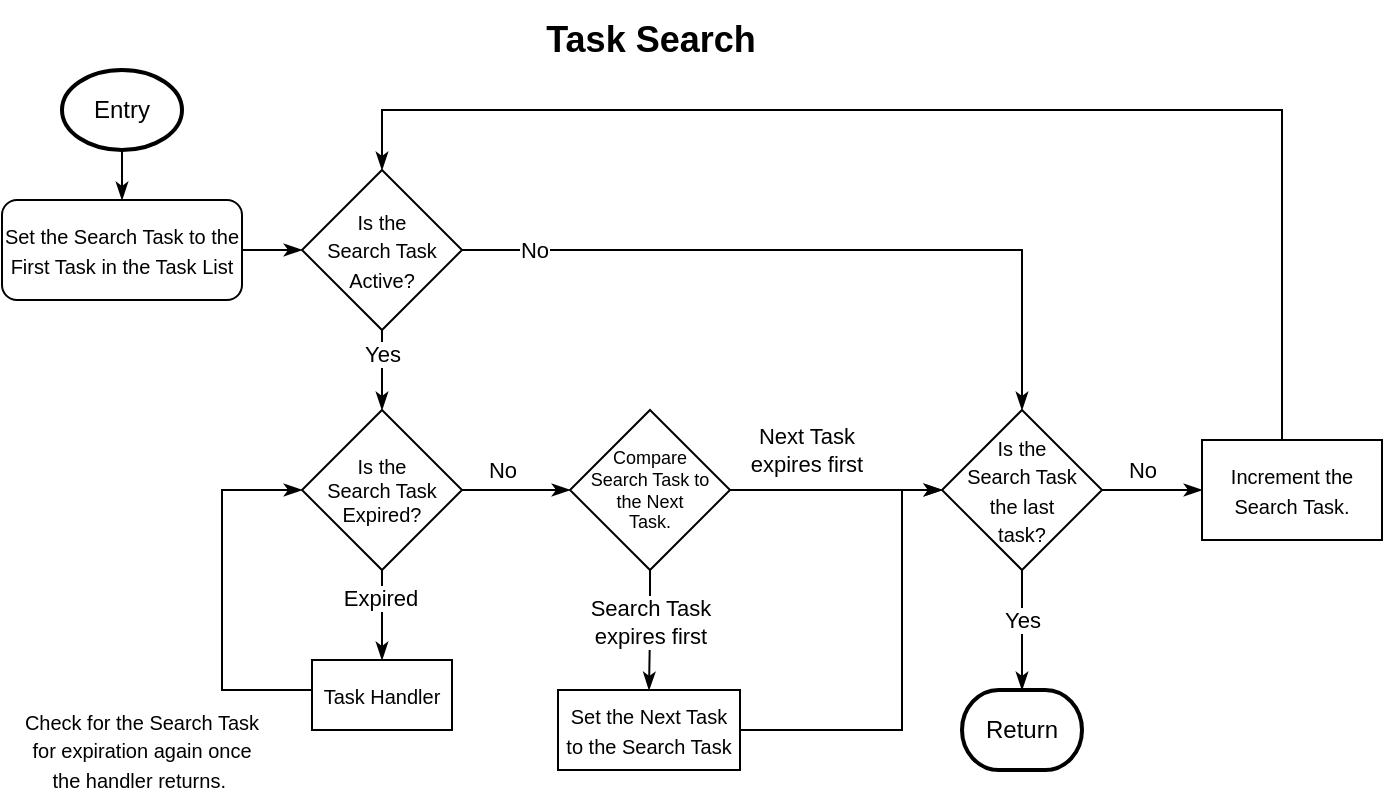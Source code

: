 <mxfile version="21.2.1" type="device">
  <diagram id="C5RBs43oDa-KdzZeNtuy" name="Page-1">
    <mxGraphModel dx="771" dy="854" grid="1" gridSize="10" guides="1" tooltips="1" connect="1" arrows="1" fold="1" page="1" pageScale="1" pageWidth="827" pageHeight="1169" math="0" shadow="0">
      <root>
        <mxCell id="WIyWlLk6GJQsqaUBKTNV-0" />
        <mxCell id="WIyWlLk6GJQsqaUBKTNV-1" parent="WIyWlLk6GJQsqaUBKTNV-0" />
        <mxCell id="dYI3dTuQ3Ob1T5ZX_YG3-53" style="edgeStyle=orthogonalEdgeStyle;rounded=0;orthogonalLoop=1;jettySize=auto;html=1;endArrow=classicThin;endFill=1;" parent="WIyWlLk6GJQsqaUBKTNV-1" source="dYI3dTuQ3Ob1T5ZX_YG3-37" target="dYI3dTuQ3Ob1T5ZX_YG3-76" edge="1">
          <mxGeometry relative="1" as="geometry">
            <mxPoint x="280" y="620" as="targetPoint" />
          </mxGeometry>
        </mxCell>
        <mxCell id="dYI3dTuQ3Ob1T5ZX_YG3-37" value="&lt;font style=&quot;font-size: 10px;&quot;&gt;Set the Search Task to the&lt;br&gt;First Task in the Task List&lt;/font&gt;" style="rounded=1;whiteSpace=wrap;html=1;" parent="WIyWlLk6GJQsqaUBKTNV-1" vertex="1">
          <mxGeometry x="90" y="625" width="120" height="50" as="geometry" />
        </mxCell>
        <mxCell id="dYI3dTuQ3Ob1T5ZX_YG3-48" value="No" style="edgeStyle=orthogonalEdgeStyle;rounded=0;orthogonalLoop=1;jettySize=auto;html=1;exitX=1;exitY=0.5;exitDx=0;exitDy=0;entryX=0;entryY=0.5;entryDx=0;entryDy=0;endArrow=classicThin;endFill=1;" parent="WIyWlLk6GJQsqaUBKTNV-1" source="dYI3dTuQ3Ob1T5ZX_YG3-38" target="dYI3dTuQ3Ob1T5ZX_YG3-43" edge="1">
          <mxGeometry x="-0.259" y="10" relative="1" as="geometry">
            <mxPoint as="offset" />
          </mxGeometry>
        </mxCell>
        <mxCell id="dYI3dTuQ3Ob1T5ZX_YG3-38" value="&lt;font style=&quot;font-size: 10px;&quot;&gt;Is the &lt;br style=&quot;font-size: 10px;&quot;&gt;Search Task Expired?&lt;br style=&quot;font-size: 10px;&quot;&gt;&lt;/font&gt;" style="rhombus;whiteSpace=wrap;html=1;fontSize=10;" parent="WIyWlLk6GJQsqaUBKTNV-1" vertex="1">
          <mxGeometry x="240" y="730" width="80" height="80" as="geometry" />
        </mxCell>
        <mxCell id="dYI3dTuQ3Ob1T5ZX_YG3-46" style="edgeStyle=orthogonalEdgeStyle;rounded=0;orthogonalLoop=1;jettySize=auto;html=1;entryX=0;entryY=0.5;entryDx=0;entryDy=0;endArrow=classicThin;endFill=1;" parent="WIyWlLk6GJQsqaUBKTNV-1" source="dYI3dTuQ3Ob1T5ZX_YG3-39" target="dYI3dTuQ3Ob1T5ZX_YG3-38" edge="1">
          <mxGeometry relative="1" as="geometry">
            <mxPoint x="200" y="780" as="targetPoint" />
            <Array as="points">
              <mxPoint x="200" y="870" />
              <mxPoint x="200" y="770" />
            </Array>
          </mxGeometry>
        </mxCell>
        <mxCell id="dYI3dTuQ3Ob1T5ZX_YG3-39" value="&lt;span style=&quot;font-size: 10px;&quot;&gt;Task Handler&lt;br&gt;&lt;/span&gt;" style="rounded=0;whiteSpace=wrap;html=1;" parent="WIyWlLk6GJQsqaUBKTNV-1" vertex="1">
          <mxGeometry x="245" y="855" width="70" height="35" as="geometry" />
        </mxCell>
        <mxCell id="dYI3dTuQ3Ob1T5ZX_YG3-40" value="" style="endArrow=classicThin;html=1;rounded=0;entryX=0.5;entryY=0;entryDx=0;entryDy=0;exitX=0.5;exitY=1;exitDx=0;exitDy=0;endFill=1;" parent="WIyWlLk6GJQsqaUBKTNV-1" target="dYI3dTuQ3Ob1T5ZX_YG3-39" edge="1">
          <mxGeometry width="50" height="50" relative="1" as="geometry">
            <mxPoint x="280" y="810" as="sourcePoint" />
            <mxPoint x="280" y="800" as="targetPoint" />
          </mxGeometry>
        </mxCell>
        <mxCell id="dYI3dTuQ3Ob1T5ZX_YG3-41" value="Expired" style="edgeLabel;html=1;align=center;verticalAlign=middle;resizable=0;points=[];" parent="dYI3dTuQ3Ob1T5ZX_YG3-40" vertex="1" connectable="0">
          <mxGeometry x="-0.382" y="-1" relative="1" as="geometry">
            <mxPoint as="offset" />
          </mxGeometry>
        </mxCell>
        <mxCell id="dYI3dTuQ3Ob1T5ZX_YG3-58" style="edgeStyle=orthogonalEdgeStyle;rounded=0;orthogonalLoop=1;jettySize=auto;html=1;entryX=0.5;entryY=0;entryDx=0;entryDy=0;endArrow=classicThin;endFill=1;" parent="WIyWlLk6GJQsqaUBKTNV-1" source="dYI3dTuQ3Ob1T5ZX_YG3-43" target="dYI3dTuQ3Ob1T5ZX_YG3-57" edge="1">
          <mxGeometry relative="1" as="geometry" />
        </mxCell>
        <mxCell id="dYI3dTuQ3Ob1T5ZX_YG3-59" value="Search Task&lt;br&gt;expires first" style="edgeLabel;html=1;align=center;verticalAlign=middle;resizable=0;points=[];" parent="dYI3dTuQ3Ob1T5ZX_YG3-58" vertex="1" connectable="0">
          <mxGeometry x="-0.138" relative="1" as="geometry">
            <mxPoint as="offset" />
          </mxGeometry>
        </mxCell>
        <mxCell id="dYI3dTuQ3Ob1T5ZX_YG3-60" style="edgeStyle=orthogonalEdgeStyle;rounded=0;orthogonalLoop=1;jettySize=auto;html=1;entryX=0;entryY=0.5;entryDx=0;entryDy=0;endArrow=classicThin;endFill=1;" parent="WIyWlLk6GJQsqaUBKTNV-1" source="dYI3dTuQ3Ob1T5ZX_YG3-43" target="dYI3dTuQ3Ob1T5ZX_YG3-54" edge="1">
          <mxGeometry relative="1" as="geometry" />
        </mxCell>
        <mxCell id="dYI3dTuQ3Ob1T5ZX_YG3-61" value="Next Task&lt;br&gt;expires first" style="edgeLabel;html=1;align=center;verticalAlign=middle;resizable=0;points=[];" parent="dYI3dTuQ3Ob1T5ZX_YG3-60" vertex="1" connectable="0">
          <mxGeometry x="-0.645" y="-2" relative="1" as="geometry">
            <mxPoint x="19" y="-22" as="offset" />
          </mxGeometry>
        </mxCell>
        <mxCell id="dYI3dTuQ3Ob1T5ZX_YG3-43" value="&lt;font style=&quot;font-size: 9px;&quot;&gt;Compare&lt;br style=&quot;font-size: 9px;&quot;&gt;Search Task&amp;nbsp;to &lt;br&gt;the Next &lt;br&gt;Task.&lt;br style=&quot;font-size: 9px;&quot;&gt;&lt;/font&gt;" style="rhombus;whiteSpace=wrap;html=1;fontSize=9;" parent="WIyWlLk6GJQsqaUBKTNV-1" vertex="1">
          <mxGeometry x="374" y="730" width="80" height="80" as="geometry" />
        </mxCell>
        <mxCell id="dYI3dTuQ3Ob1T5ZX_YG3-81" style="edgeStyle=orthogonalEdgeStyle;rounded=0;orthogonalLoop=1;jettySize=auto;html=1;entryX=0.5;entryY=0;entryDx=0;entryDy=0;endArrow=classicThin;endFill=1;" parent="WIyWlLk6GJQsqaUBKTNV-1" source="dYI3dTuQ3Ob1T5ZX_YG3-44" target="dYI3dTuQ3Ob1T5ZX_YG3-76" edge="1">
          <mxGeometry relative="1" as="geometry">
            <mxPoint x="695" y="650" as="targetPoint" />
            <Array as="points">
              <mxPoint x="730" y="580" />
              <mxPoint x="280" y="580" />
            </Array>
          </mxGeometry>
        </mxCell>
        <mxCell id="dYI3dTuQ3Ob1T5ZX_YG3-44" value="&lt;span style=&quot;font-size: 10px;&quot;&gt;Increment the Search Task.&lt;/span&gt;" style="rounded=0;whiteSpace=wrap;html=1;" parent="WIyWlLk6GJQsqaUBKTNV-1" vertex="1">
          <mxGeometry x="690" y="745" width="90" height="50" as="geometry" />
        </mxCell>
        <mxCell id="dYI3dTuQ3Ob1T5ZX_YG3-47" value="&lt;font style=&quot;font-size: 10px;&quot;&gt;Check for the Search Task for expiration again once the handler returns.&amp;nbsp;&lt;/font&gt;" style="text;html=1;strokeColor=none;fillColor=none;align=center;verticalAlign=middle;whiteSpace=wrap;rounded=0;" parent="WIyWlLk6GJQsqaUBKTNV-1" vertex="1">
          <mxGeometry x="100" y="880" width="120" height="40" as="geometry" />
        </mxCell>
        <mxCell id="dYI3dTuQ3Ob1T5ZX_YG3-63" value="No" style="edgeStyle=orthogonalEdgeStyle;rounded=0;orthogonalLoop=1;jettySize=auto;html=1;entryX=0;entryY=0.5;entryDx=0;entryDy=0;endArrow=classicThin;endFill=1;" parent="WIyWlLk6GJQsqaUBKTNV-1" source="dYI3dTuQ3Ob1T5ZX_YG3-54" target="dYI3dTuQ3Ob1T5ZX_YG3-44" edge="1">
          <mxGeometry x="-0.2" y="10" relative="1" as="geometry">
            <mxPoint as="offset" />
          </mxGeometry>
        </mxCell>
        <mxCell id="dYI3dTuQ3Ob1T5ZX_YG3-67" style="edgeStyle=orthogonalEdgeStyle;rounded=0;orthogonalLoop=1;jettySize=auto;html=1;entryX=0.5;entryY=0;entryDx=0;entryDy=0;entryPerimeter=0;endArrow=classicThin;endFill=1;" parent="WIyWlLk6GJQsqaUBKTNV-1" source="dYI3dTuQ3Ob1T5ZX_YG3-54" target="dYI3dTuQ3Ob1T5ZX_YG3-72" edge="1">
          <mxGeometry relative="1" as="geometry">
            <mxPoint x="575" y="850" as="targetPoint" />
          </mxGeometry>
        </mxCell>
        <mxCell id="dYI3dTuQ3Ob1T5ZX_YG3-75" value="Yes" style="edgeLabel;html=1;align=center;verticalAlign=middle;resizable=0;points=[];" parent="dYI3dTuQ3Ob1T5ZX_YG3-67" vertex="1" connectable="0">
          <mxGeometry x="-0.184" relative="1" as="geometry">
            <mxPoint as="offset" />
          </mxGeometry>
        </mxCell>
        <mxCell id="dYI3dTuQ3Ob1T5ZX_YG3-54" value="&lt;font style=&quot;font-size: 10px;&quot;&gt;&lt;br&gt;Is the &lt;br&gt;Search Task &lt;br&gt;the last &lt;br&gt;task?&lt;br&gt;&lt;br&gt;&lt;/font&gt;" style="rhombus;whiteSpace=wrap;html=1;" parent="WIyWlLk6GJQsqaUBKTNV-1" vertex="1">
          <mxGeometry x="560" y="730" width="80" height="80" as="geometry" />
        </mxCell>
        <mxCell id="dYI3dTuQ3Ob1T5ZX_YG3-62" style="edgeStyle=orthogonalEdgeStyle;rounded=0;orthogonalLoop=1;jettySize=auto;html=1;entryX=0;entryY=0.5;entryDx=0;entryDy=0;endArrow=classicThin;endFill=1;" parent="WIyWlLk6GJQsqaUBKTNV-1" source="dYI3dTuQ3Ob1T5ZX_YG3-57" target="dYI3dTuQ3Ob1T5ZX_YG3-54" edge="1">
          <mxGeometry relative="1" as="geometry">
            <Array as="points">
              <mxPoint x="540" y="890" />
              <mxPoint x="540" y="770" />
            </Array>
          </mxGeometry>
        </mxCell>
        <mxCell id="dYI3dTuQ3Ob1T5ZX_YG3-57" value="&lt;span style=&quot;font-size: 10px;&quot;&gt;Set the Next Task&lt;br&gt;to the Search Task&lt;br&gt;&lt;/span&gt;" style="rounded=0;whiteSpace=wrap;html=1;" parent="WIyWlLk6GJQsqaUBKTNV-1" vertex="1">
          <mxGeometry x="368" y="870" width="91" height="40" as="geometry" />
        </mxCell>
        <mxCell id="dYI3dTuQ3Ob1T5ZX_YG3-70" style="edgeStyle=orthogonalEdgeStyle;rounded=0;orthogonalLoop=1;jettySize=auto;html=1;entryX=0.5;entryY=0;entryDx=0;entryDy=0;endArrow=classicThin;endFill=1;" parent="WIyWlLk6GJQsqaUBKTNV-1" target="dYI3dTuQ3Ob1T5ZX_YG3-37" edge="1">
          <mxGeometry relative="1" as="geometry">
            <mxPoint x="150" y="600" as="sourcePoint" />
          </mxGeometry>
        </mxCell>
        <mxCell id="dYI3dTuQ3Ob1T5ZX_YG3-72" value="Return" style="strokeWidth=2;html=1;shape=mxgraph.flowchart.terminator;whiteSpace=wrap;" parent="WIyWlLk6GJQsqaUBKTNV-1" vertex="1">
          <mxGeometry x="570" y="870" width="60" height="40" as="geometry" />
        </mxCell>
        <mxCell id="dYI3dTuQ3Ob1T5ZX_YG3-74" value="Entry" style="strokeWidth=2;html=1;shape=mxgraph.flowchart.start_1;whiteSpace=wrap;" parent="WIyWlLk6GJQsqaUBKTNV-1" vertex="1">
          <mxGeometry x="120" y="560" width="60" height="40" as="geometry" />
        </mxCell>
        <mxCell id="dYI3dTuQ3Ob1T5ZX_YG3-77" style="edgeStyle=orthogonalEdgeStyle;rounded=0;orthogonalLoop=1;jettySize=auto;html=1;endArrow=classicThin;endFill=1;" parent="WIyWlLk6GJQsqaUBKTNV-1" source="dYI3dTuQ3Ob1T5ZX_YG3-76" target="dYI3dTuQ3Ob1T5ZX_YG3-38" edge="1">
          <mxGeometry relative="1" as="geometry" />
        </mxCell>
        <mxCell id="dYI3dTuQ3Ob1T5ZX_YG3-78" value="Yes" style="edgeLabel;html=1;align=center;verticalAlign=middle;resizable=0;points=[];" parent="dYI3dTuQ3Ob1T5ZX_YG3-77" vertex="1" connectable="0">
          <mxGeometry x="-0.437" relative="1" as="geometry">
            <mxPoint as="offset" />
          </mxGeometry>
        </mxCell>
        <mxCell id="dYI3dTuQ3Ob1T5ZX_YG3-83" style="edgeStyle=orthogonalEdgeStyle;rounded=0;orthogonalLoop=1;jettySize=auto;html=1;entryX=0.5;entryY=0;entryDx=0;entryDy=0;endArrow=classicThin;endFill=1;" parent="WIyWlLk6GJQsqaUBKTNV-1" source="dYI3dTuQ3Ob1T5ZX_YG3-76" target="dYI3dTuQ3Ob1T5ZX_YG3-54" edge="1">
          <mxGeometry relative="1" as="geometry" />
        </mxCell>
        <mxCell id="dYI3dTuQ3Ob1T5ZX_YG3-85" value="No" style="edgeLabel;html=1;align=center;verticalAlign=middle;resizable=0;points=[];" parent="dYI3dTuQ3Ob1T5ZX_YG3-83" vertex="1" connectable="0">
          <mxGeometry x="-0.385" y="1" relative="1" as="geometry">
            <mxPoint x="-75" y="1" as="offset" />
          </mxGeometry>
        </mxCell>
        <mxCell id="dYI3dTuQ3Ob1T5ZX_YG3-76" value="&lt;font style=&quot;font-size: 10px;&quot;&gt;Is the &lt;br&gt;Search Task Active?&lt;br&gt;&lt;/font&gt;" style="rhombus;whiteSpace=wrap;html=1;" parent="WIyWlLk6GJQsqaUBKTNV-1" vertex="1">
          <mxGeometry x="240" y="610" width="80" height="80" as="geometry" />
        </mxCell>
        <mxCell id="dYI3dTuQ3Ob1T5ZX_YG3-80" style="edgeStyle=orthogonalEdgeStyle;rounded=0;orthogonalLoop=1;jettySize=auto;html=1;exitX=0.5;exitY=1;exitDx=0;exitDy=0;exitPerimeter=0;" parent="WIyWlLk6GJQsqaUBKTNV-1" source="dYI3dTuQ3Ob1T5ZX_YG3-72" target="dYI3dTuQ3Ob1T5ZX_YG3-72" edge="1">
          <mxGeometry relative="1" as="geometry" />
        </mxCell>
        <mxCell id="dYI3dTuQ3Ob1T5ZX_YG3-84" value="Task Search" style="text;strokeColor=none;fillColor=none;html=1;fontSize=18;fontStyle=1;verticalAlign=middle;align=center;" parent="WIyWlLk6GJQsqaUBKTNV-1" vertex="1">
          <mxGeometry x="364" y="525" width="100" height="40" as="geometry" />
        </mxCell>
      </root>
    </mxGraphModel>
  </diagram>
</mxfile>

